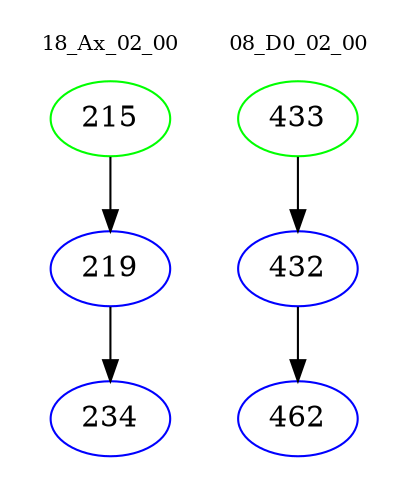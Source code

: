 digraph{
subgraph cluster_0 {
color = white
label = "18_Ax_02_00";
fontsize=10;
T0_215 [label="215", color="green"]
T0_215 -> T0_219 [color="black"]
T0_219 [label="219", color="blue"]
T0_219 -> T0_234 [color="black"]
T0_234 [label="234", color="blue"]
}
subgraph cluster_1 {
color = white
label = "08_D0_02_00";
fontsize=10;
T1_433 [label="433", color="green"]
T1_433 -> T1_432 [color="black"]
T1_432 [label="432", color="blue"]
T1_432 -> T1_462 [color="black"]
T1_462 [label="462", color="blue"]
}
}

